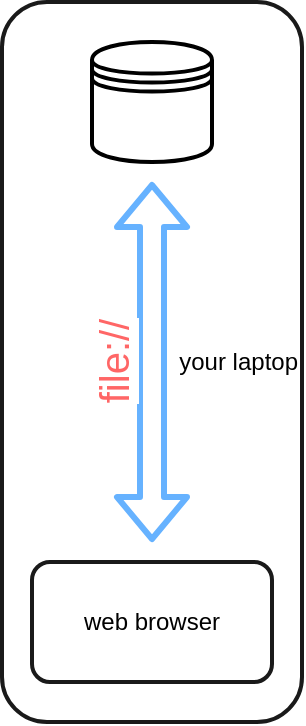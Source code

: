 <mxfile>
    <diagram id="odindqd5HwhDRAvT5_4r" name="Page-1">
        <mxGraphModel dx="638" dy="562" grid="1" gridSize="10" guides="1" tooltips="1" connect="1" arrows="1" fold="1" page="1" pageScale="1" pageWidth="850" pageHeight="1100" background="#ffffff" math="0" shadow="0">
            <root>
                <mxCell id="0"/>
                <mxCell id="1" parent="0"/>
                <mxCell id="10" value="&lt;div style=&quot;text-align: right&quot;&gt;&lt;span style=&quot;letter-spacing: 0px&quot;&gt;your laptop&lt;/span&gt;&lt;/div&gt;" style="rounded=1;whiteSpace=wrap;html=1;align=right;strokeColor=#1A1A1A;strokeWidth=2;" parent="1" vertex="1">
                    <mxGeometry x="75" y="10" width="150" height="360" as="geometry"/>
                </mxCell>
                <mxCell id="2" value="" style="shape=flexArrow;endArrow=classic;startArrow=classic;html=1;fillColor=#ffffff;exitX=0.5;exitY=0;strokeColor=#66B2FF;strokeWidth=3;" parent="1" edge="1">
                    <mxGeometry width="50" height="50" relative="1" as="geometry">
                        <mxPoint x="150" y="280" as="sourcePoint"/>
                        <mxPoint x="150" y="100" as="targetPoint"/>
                    </mxGeometry>
                </mxCell>
                <mxCell id="3" value="&lt;font style=&quot;font-size: 20px&quot;&gt;file://&lt;/font&gt;" style="text;html=1;resizable=0;points=[];align=center;verticalAlign=middle;labelBackgroundColor=#ffffff;rotation=-90;fontColor=#FF6666;" parent="2" vertex="1" connectable="0">
                    <mxGeometry x="0.578" y="1" relative="1" as="geometry">
                        <mxPoint x="-19" y="52" as="offset"/>
                    </mxGeometry>
                </mxCell>
                <mxCell id="5" value="web browser" style="rounded=1;whiteSpace=wrap;html=1;strokeWidth=2;strokeColor=#1A1A1A;" parent="1" vertex="1">
                    <mxGeometry x="90" y="290" width="120" height="60" as="geometry"/>
                </mxCell>
                <mxCell id="11" value="" style="shape=datastore;whiteSpace=wrap;html=1;strokeWidth=2;" parent="1" vertex="1">
                    <mxGeometry x="120" y="30" width="60" height="60" as="geometry"/>
                </mxCell>
            </root>
        </mxGraphModel>
    </diagram>
</mxfile>